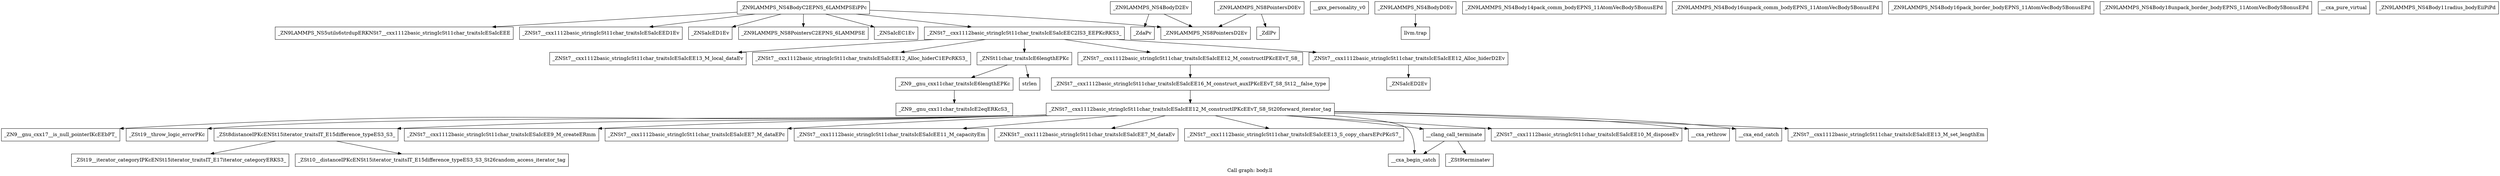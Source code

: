 digraph "Call graph: body.ll" {
	label="Call graph: body.ll";

	Node0x55ee6ff54d90 [shape=record,label="{_ZN9LAMMPS_NS4BodyC2EPNS_6LAMMPSEiPPc}"];
	Node0x55ee6ff54d90 -> Node0x55ee6ff7a680;
	Node0x55ee6ff54d90 -> Node0x55ee6ff7cc20;
	Node0x55ee6ff54d90 -> Node0x55ee6ff559b0;
	Node0x55ee6ff54d90 -> Node0x55ee6ff643a0;
	Node0x55ee6ff54d90 -> Node0x55ee6ff5c230;
	Node0x55ee6ff54d90 -> Node0x55ee6ff5b610;
	Node0x55ee6ff54d90 -> Node0x55ee6ff5c430;
	Node0x55ee6ff7a680 [shape=record,label="{_ZN9LAMMPS_NS8PointersC2EPNS_6LAMMPSE}"];
	Node0x55ee6ff643a0 [shape=record,label="{_ZN9LAMMPS_NS5utils6strdupERKNSt7__cxx1112basic_stringIcSt11char_traitsIcESaIcEEE}"];
	Node0x55ee6ff7cc20 [shape=record,label="{_ZNSaIcEC1Ev}"];
	Node0x55ee6ff559b0 [shape=record,label="{_ZNSt7__cxx1112basic_stringIcSt11char_traitsIcESaIcEEC2IS3_EEPKcRKS3_}"];
	Node0x55ee6ff559b0 -> Node0x55ee6ff5d510;
	Node0x55ee6ff559b0 -> Node0x55ee6ff5f1f0;
	Node0x55ee6ff559b0 -> Node0x55ee6ff66880;
	Node0x55ee6ff559b0 -> Node0x55ee6ff675b0;
	Node0x55ee6ff559b0 -> Node0x55ee6ff67630;
	Node0x55ee6ff66880 [shape=record,label="{_ZNSt11char_traitsIcE6lengthEPKc}"];
	Node0x55ee6ff66880 -> Node0x55ee6ff76b70;
	Node0x55ee6ff66880 -> Node0x55ee6ff5c630;
	Node0x55ee6ff682c0 [shape=record,label="{__gxx_personality_v0}"];
	Node0x55ee6ff5c230 [shape=record,label="{_ZNSt7__cxx1112basic_stringIcSt11char_traitsIcESaIcEED1Ev}"];
	Node0x55ee6ff5b610 [shape=record,label="{_ZNSaIcED1Ev}"];
	Node0x55ee6ff57190 [shape=record,label="{_ZN9LAMMPS_NS4BodyD2Ev}"];
	Node0x55ee6ff57190 -> Node0x55ee6ff6a480;
	Node0x55ee6ff57190 -> Node0x55ee6ff5c430;
	Node0x55ee6ff6a480 [shape=record,label="{_ZdaPv}"];
	Node0x55ee6ff5f100 [shape=record,label="{_ZN9LAMMPS_NS4BodyD0Ev}"];
	Node0x55ee6ff5f100 -> Node0x55ee6ff66c70;
	Node0x55ee6ff66c70 [shape=record,label="{llvm.trap}"];
	Node0x55ee6ff71830 [shape=record,label="{_ZN9LAMMPS_NS4Body14pack_comm_bodyEPNS_11AtomVecBody5BonusEPd}"];
	Node0x55ee6ff723f0 [shape=record,label="{_ZN9LAMMPS_NS4Body16unpack_comm_bodyEPNS_11AtomVecBody5BonusEPd}"];
	Node0x55ee6ff72d90 [shape=record,label="{_ZN9LAMMPS_NS4Body16pack_border_bodyEPNS_11AtomVecBody5BonusEPd}"];
	Node0x55ee6ff751c0 [shape=record,label="{_ZN9LAMMPS_NS4Body18unpack_border_bodyEPNS_11AtomVecBody5BonusEPd}"];
	Node0x55ee6ff75df0 [shape=record,label="{__cxa_pure_virtual}"];
	Node0x55ee6ff729c0 [shape=record,label="{_ZN9LAMMPS_NS4Body11radius_bodyEiiPiPd}"];
	Node0x55ee6ff5c430 [shape=record,label="{_ZN9LAMMPS_NS8PointersD2Ev}"];
	Node0x55ee6ff75090 [shape=record,label="{_ZN9LAMMPS_NS8PointersD0Ev}"];
	Node0x55ee6ff75090 -> Node0x55ee6ff5c430;
	Node0x55ee6ff75090 -> Node0x55ee6ff78930;
	Node0x55ee6ff78930 [shape=record,label="{_ZdlPv}"];
	Node0x55ee6ff5d510 [shape=record,label="{_ZNSt7__cxx1112basic_stringIcSt11char_traitsIcESaIcEE13_M_local_dataEv}"];
	Node0x55ee6ff5f1f0 [shape=record,label="{_ZNSt7__cxx1112basic_stringIcSt11char_traitsIcESaIcEE12_Alloc_hiderC1EPcRKS3_}"];
	Node0x55ee6ff675b0 [shape=record,label="{_ZNSt7__cxx1112basic_stringIcSt11char_traitsIcESaIcEE12_M_constructIPKcEEvT_S8_}"];
	Node0x55ee6ff675b0 -> Node0x55ee6ff763e0;
	Node0x55ee6ff67630 [shape=record,label="{_ZNSt7__cxx1112basic_stringIcSt11char_traitsIcESaIcEE12_Alloc_hiderD2Ev}"];
	Node0x55ee6ff67630 -> Node0x55ee6ff753e0;
	Node0x55ee6ff763e0 [shape=record,label="{_ZNSt7__cxx1112basic_stringIcSt11char_traitsIcESaIcEE16_M_construct_auxIPKcEEvT_S8_St12__false_type}"];
	Node0x55ee6ff763e0 -> Node0x55ee6ff6ca30;
	Node0x55ee6ff6ca30 [shape=record,label="{_ZNSt7__cxx1112basic_stringIcSt11char_traitsIcESaIcEE12_M_constructIPKcEEvT_S8_St20forward_iterator_tag}"];
	Node0x55ee6ff6ca30 -> Node0x55ee6ff6c170;
	Node0x55ee6ff6ca30 -> Node0x55ee6ff7bda0;
	Node0x55ee6ff6ca30 -> Node0x55ee6ff6cd30;
	Node0x55ee6ff6ca30 -> Node0x55ee6ff6cdb0;
	Node0x55ee6ff6ca30 -> Node0x55ee6ff78b10;
	Node0x55ee6ff6ca30 -> Node0x55ee6ff77630;
	Node0x55ee6ff6ca30 -> Node0x55ee6ff776b0;
	Node0x55ee6ff6ca30 -> Node0x55ee6ff88cb0;
	Node0x55ee6ff6ca30 -> Node0x55ee6ff88d30;
	Node0x55ee6ff6ca30 -> Node0x55ee6ff88db0;
	Node0x55ee6ff6ca30 -> Node0x55ee6ff88e30;
	Node0x55ee6ff6ca30 -> Node0x55ee6ff88eb0;
	Node0x55ee6ff6ca30 -> Node0x55ee6ff88f30;
	Node0x55ee6ff6ca30 -> Node0x55ee6ff88fb0;
	Node0x55ee6ff6c170 [shape=record,label="{_ZN9__gnu_cxx17__is_null_pointerIKcEEbPT_}"];
	Node0x55ee6ff7bda0 [shape=record,label="{_ZSt19__throw_logic_errorPKc}"];
	Node0x55ee6ff6cd30 [shape=record,label="{_ZSt8distanceIPKcENSt15iterator_traitsIT_E15difference_typeES3_S3_}"];
	Node0x55ee6ff6cd30 -> Node0x55ee6ff89030;
	Node0x55ee6ff6cd30 -> Node0x55ee6ff890b0;
	Node0x55ee6ff78b10 [shape=record,label="{_ZNSt7__cxx1112basic_stringIcSt11char_traitsIcESaIcEE7_M_dataEPc}"];
	Node0x55ee6ff6cdb0 [shape=record,label="{_ZNSt7__cxx1112basic_stringIcSt11char_traitsIcESaIcEE9_M_createERmm}"];
	Node0x55ee6ff77630 [shape=record,label="{_ZNSt7__cxx1112basic_stringIcSt11char_traitsIcESaIcEE11_M_capacityEm}"];
	Node0x55ee6ff88cb0 [shape=record,label="{_ZNSt7__cxx1112basic_stringIcSt11char_traitsIcESaIcEE13_S_copy_charsEPcPKcS7_}"];
	Node0x55ee6ff776b0 [shape=record,label="{_ZNKSt7__cxx1112basic_stringIcSt11char_traitsIcESaIcEE7_M_dataEv}"];
	Node0x55ee6ff88d30 [shape=record,label="{__cxa_begin_catch}"];
	Node0x55ee6ff88db0 [shape=record,label="{_ZNSt7__cxx1112basic_stringIcSt11char_traitsIcESaIcEE10_M_disposeEv}"];
	Node0x55ee6ff88e30 [shape=record,label="{__cxa_rethrow}"];
	Node0x55ee6ff88eb0 [shape=record,label="{__cxa_end_catch}"];
	Node0x55ee6ff88fb0 [shape=record,label="{__clang_call_terminate}"];
	Node0x55ee6ff88fb0 -> Node0x55ee6ff88d30;
	Node0x55ee6ff88fb0 -> Node0x55ee6ff887d0;
	Node0x55ee6ff887d0 [shape=record,label="{_ZSt9terminatev}"];
	Node0x55ee6ff88f30 [shape=record,label="{_ZNSt7__cxx1112basic_stringIcSt11char_traitsIcESaIcEE13_M_set_lengthEm}"];
	Node0x55ee6ff890b0 [shape=record,label="{_ZSt10__distanceIPKcENSt15iterator_traitsIT_E15difference_typeES3_S3_St26random_access_iterator_tag}"];
	Node0x55ee6ff89030 [shape=record,label="{_ZSt19__iterator_categoryIPKcENSt15iterator_traitsIT_E17iterator_categoryERKS3_}"];
	Node0x55ee6ff76b70 [shape=record,label="{_ZN9__gnu_cxx11char_traitsIcE6lengthEPKc}"];
	Node0x55ee6ff76b70 -> Node0x55ee6ff88880;
	Node0x55ee6ff5c630 [shape=record,label="{strlen}"];
	Node0x55ee6ff88880 [shape=record,label="{_ZN9__gnu_cxx11char_traitsIcE2eqERKcS3_}"];
	Node0x55ee6ff753e0 [shape=record,label="{_ZNSaIcED2Ev}"];
}
